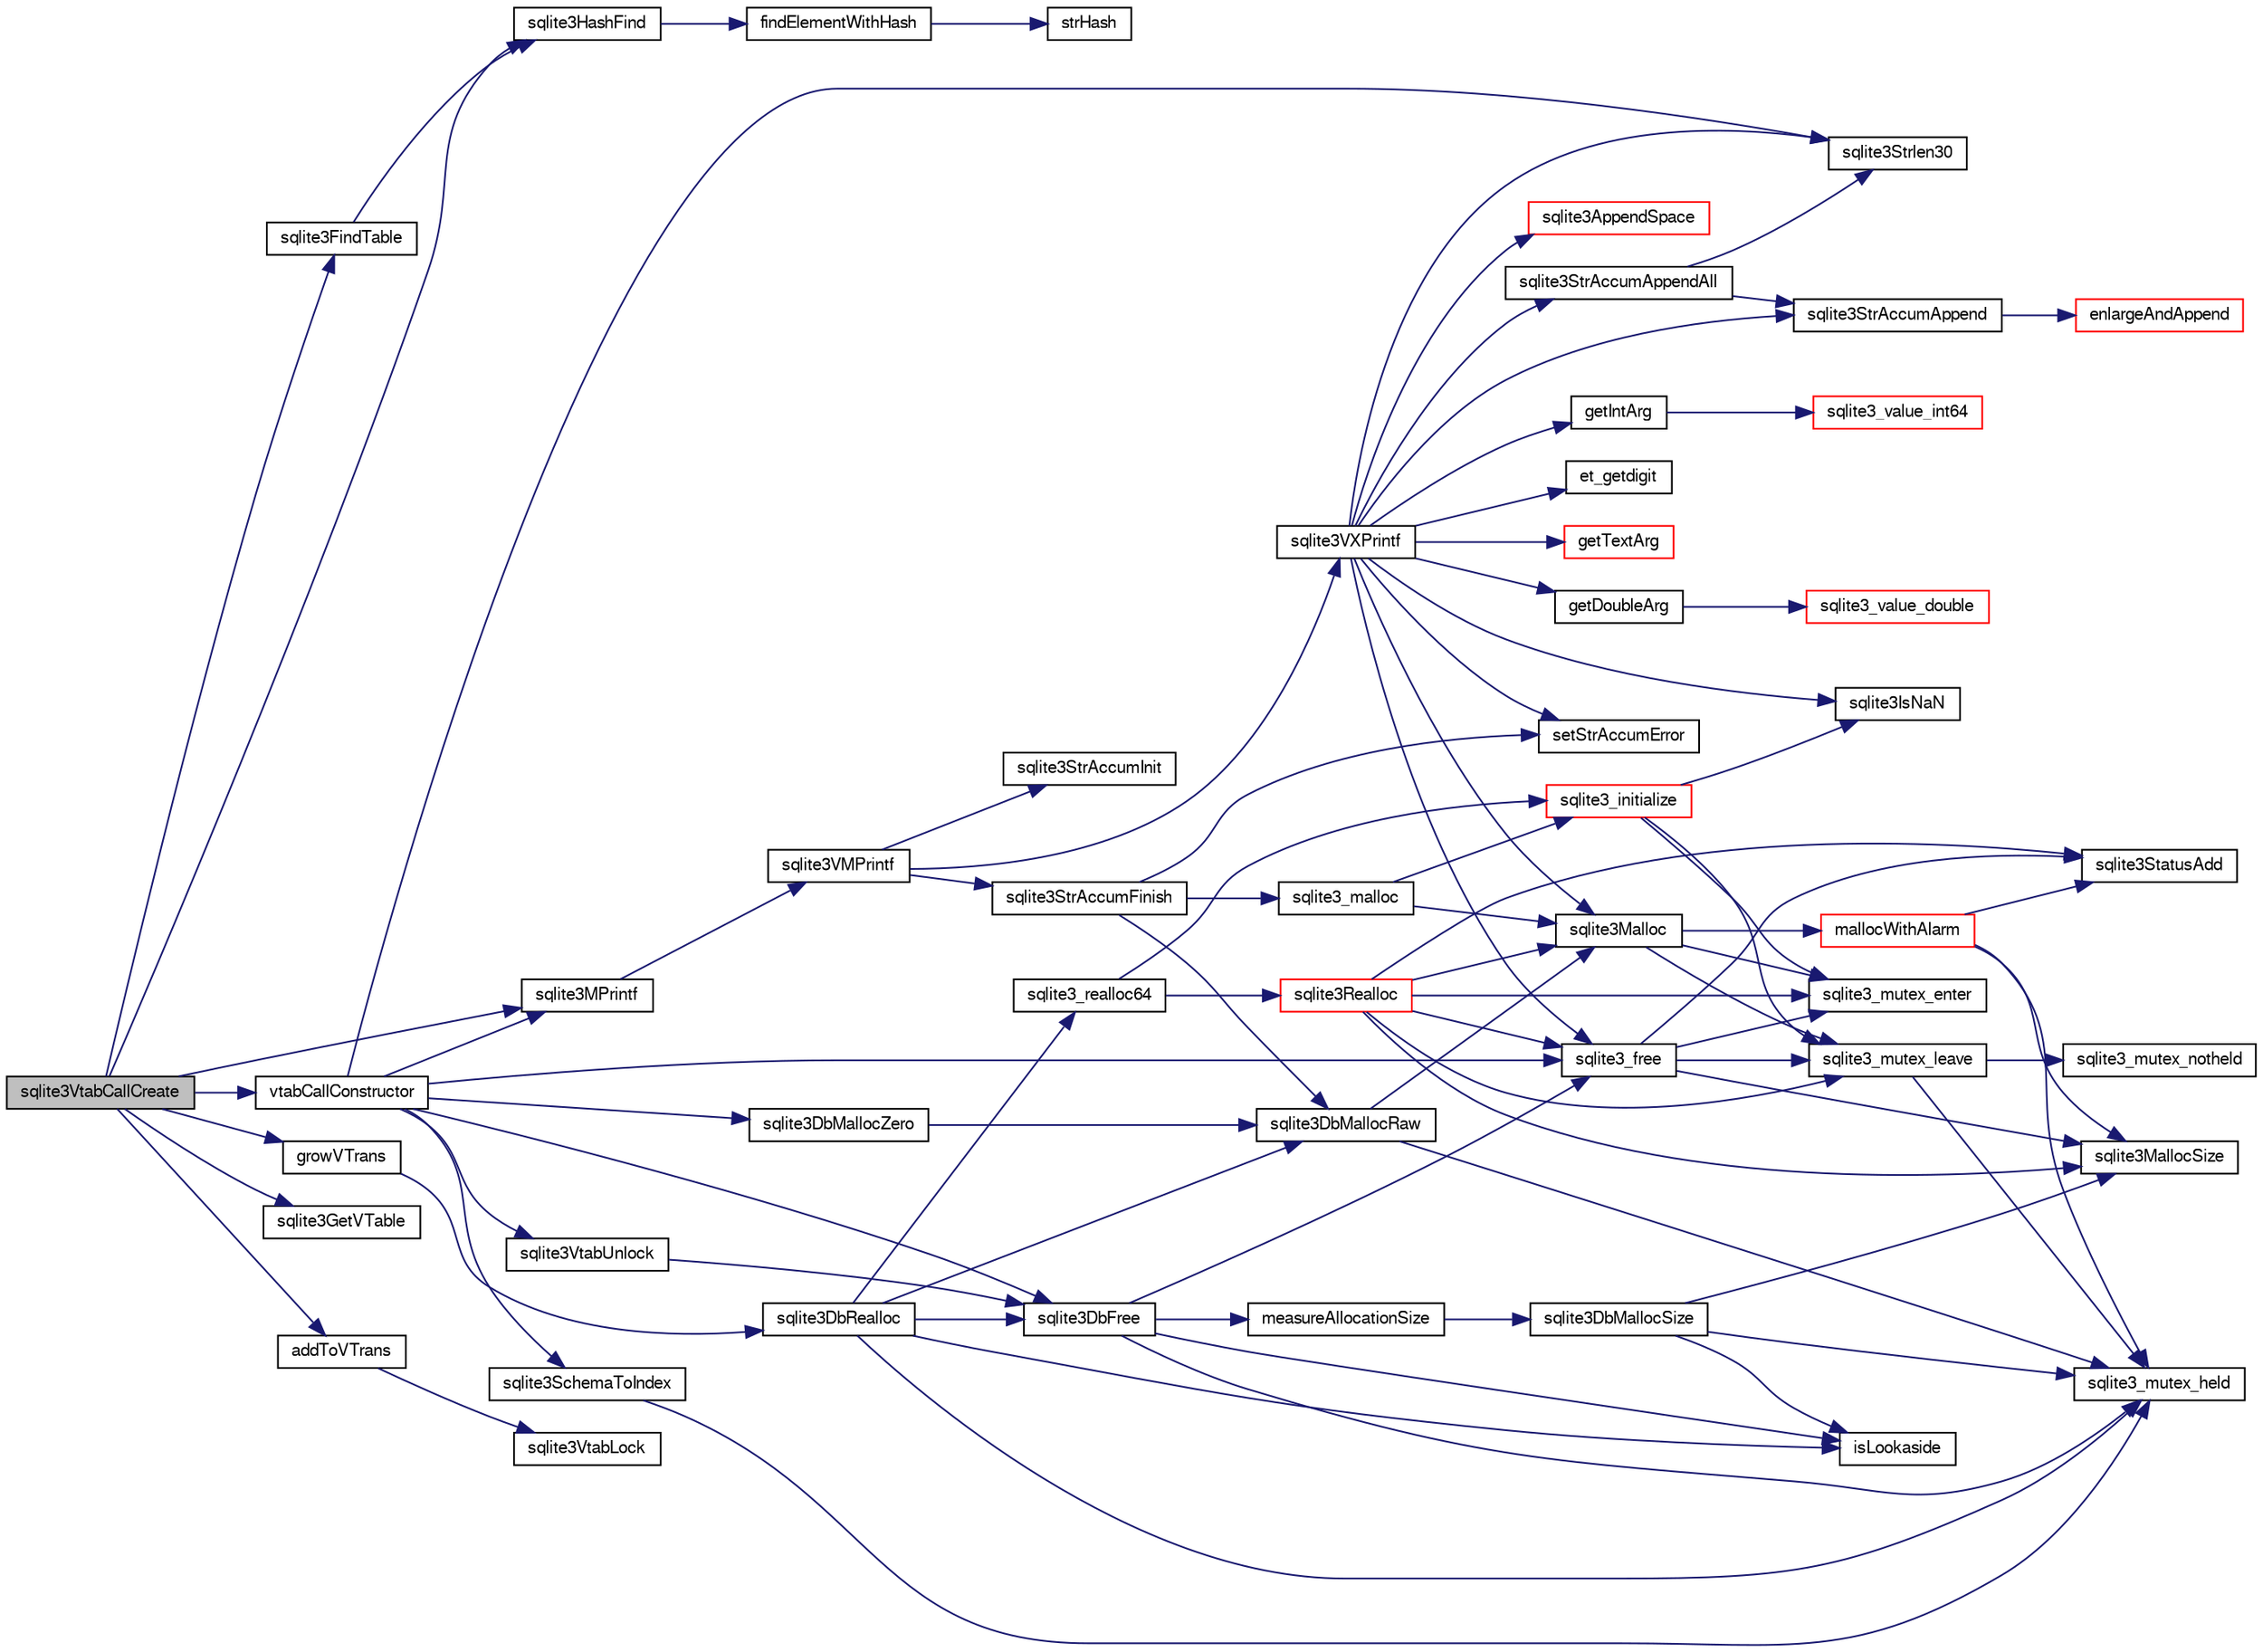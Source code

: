 digraph "sqlite3VtabCallCreate"
{
  edge [fontname="FreeSans",fontsize="10",labelfontname="FreeSans",labelfontsize="10"];
  node [fontname="FreeSans",fontsize="10",shape=record];
  rankdir="LR";
  Node801940 [label="sqlite3VtabCallCreate",height=0.2,width=0.4,color="black", fillcolor="grey75", style="filled", fontcolor="black"];
  Node801940 -> Node801941 [color="midnightblue",fontsize="10",style="solid",fontname="FreeSans"];
  Node801941 [label="sqlite3FindTable",height=0.2,width=0.4,color="black", fillcolor="white", style="filled",URL="$sqlite3_8c.html#afa51dbee6173bf3a8a3df76b07cea789"];
  Node801941 -> Node801942 [color="midnightblue",fontsize="10",style="solid",fontname="FreeSans"];
  Node801942 [label="sqlite3HashFind",height=0.2,width=0.4,color="black", fillcolor="white", style="filled",URL="$sqlite3_8c.html#a8ca124229470a66b4c9c141ded48e2aa"];
  Node801942 -> Node801943 [color="midnightblue",fontsize="10",style="solid",fontname="FreeSans"];
  Node801943 [label="findElementWithHash",height=0.2,width=0.4,color="black", fillcolor="white", style="filled",URL="$sqlite3_8c.html#a75c0f574fa5d51702434c6e980d57d7f"];
  Node801943 -> Node801944 [color="midnightblue",fontsize="10",style="solid",fontname="FreeSans"];
  Node801944 [label="strHash",height=0.2,width=0.4,color="black", fillcolor="white", style="filled",URL="$sqlite3_8c.html#ad7193605dadc27cf291d54e15bdd011d"];
  Node801940 -> Node801942 [color="midnightblue",fontsize="10",style="solid",fontname="FreeSans"];
  Node801940 -> Node801945 [color="midnightblue",fontsize="10",style="solid",fontname="FreeSans"];
  Node801945 [label="sqlite3MPrintf",height=0.2,width=0.4,color="black", fillcolor="white", style="filled",URL="$sqlite3_8c.html#a208ef0df84e9778778804a19af03efea"];
  Node801945 -> Node801946 [color="midnightblue",fontsize="10",style="solid",fontname="FreeSans"];
  Node801946 [label="sqlite3VMPrintf",height=0.2,width=0.4,color="black", fillcolor="white", style="filled",URL="$sqlite3_8c.html#a05535d0982ef06fbc2ee8195ebbae689"];
  Node801946 -> Node801947 [color="midnightblue",fontsize="10",style="solid",fontname="FreeSans"];
  Node801947 [label="sqlite3StrAccumInit",height=0.2,width=0.4,color="black", fillcolor="white", style="filled",URL="$sqlite3_8c.html#aabf95e113b9d54d519cd15a56215f560"];
  Node801946 -> Node801948 [color="midnightblue",fontsize="10",style="solid",fontname="FreeSans"];
  Node801948 [label="sqlite3VXPrintf",height=0.2,width=0.4,color="black", fillcolor="white", style="filled",URL="$sqlite3_8c.html#a63c25806c9bd4a2b76f9a0eb232c6bde"];
  Node801948 -> Node801949 [color="midnightblue",fontsize="10",style="solid",fontname="FreeSans"];
  Node801949 [label="sqlite3StrAccumAppend",height=0.2,width=0.4,color="black", fillcolor="white", style="filled",URL="$sqlite3_8c.html#a56664fa33def33c5a5245b623441d5e0"];
  Node801949 -> Node801950 [color="midnightblue",fontsize="10",style="solid",fontname="FreeSans"];
  Node801950 [label="enlargeAndAppend",height=0.2,width=0.4,color="red", fillcolor="white", style="filled",URL="$sqlite3_8c.html#a25b21e61dc0883d849890eaa8a18088a"];
  Node801948 -> Node802221 [color="midnightblue",fontsize="10",style="solid",fontname="FreeSans"];
  Node802221 [label="getIntArg",height=0.2,width=0.4,color="black", fillcolor="white", style="filled",URL="$sqlite3_8c.html#abff258963dbd9205fb299851a64c67be"];
  Node802221 -> Node802107 [color="midnightblue",fontsize="10",style="solid",fontname="FreeSans"];
  Node802107 [label="sqlite3_value_int64",height=0.2,width=0.4,color="red", fillcolor="white", style="filled",URL="$sqlite3_8c.html#ab38d8627f4750672e72712df0b709e0d"];
  Node801948 -> Node801967 [color="midnightblue",fontsize="10",style="solid",fontname="FreeSans"];
  Node801967 [label="sqlite3Malloc",height=0.2,width=0.4,color="black", fillcolor="white", style="filled",URL="$sqlite3_8c.html#a361a2eaa846b1885f123abe46f5d8b2b"];
  Node801967 -> Node801961 [color="midnightblue",fontsize="10",style="solid",fontname="FreeSans"];
  Node801961 [label="sqlite3_mutex_enter",height=0.2,width=0.4,color="black", fillcolor="white", style="filled",URL="$sqlite3_8c.html#a1c12cde690bd89f104de5cbad12a6bf5"];
  Node801967 -> Node801968 [color="midnightblue",fontsize="10",style="solid",fontname="FreeSans"];
  Node801968 [label="mallocWithAlarm",height=0.2,width=0.4,color="red", fillcolor="white", style="filled",URL="$sqlite3_8c.html#ab070d5cf8e48ec8a6a43cf025d48598b"];
  Node801968 -> Node801955 [color="midnightblue",fontsize="10",style="solid",fontname="FreeSans"];
  Node801955 [label="sqlite3_mutex_held",height=0.2,width=0.4,color="black", fillcolor="white", style="filled",URL="$sqlite3_8c.html#acf77da68932b6bc163c5e68547ecc3e7"];
  Node801968 -> Node801958 [color="midnightblue",fontsize="10",style="solid",fontname="FreeSans"];
  Node801958 [label="sqlite3MallocSize",height=0.2,width=0.4,color="black", fillcolor="white", style="filled",URL="$sqlite3_8c.html#acf5d2a5f35270bafb050bd2def576955"];
  Node801968 -> Node801962 [color="midnightblue",fontsize="10",style="solid",fontname="FreeSans"];
  Node801962 [label="sqlite3StatusAdd",height=0.2,width=0.4,color="black", fillcolor="white", style="filled",URL="$sqlite3_8c.html#afa029f93586aeab4cc85360905dae9cd"];
  Node801967 -> Node801963 [color="midnightblue",fontsize="10",style="solid",fontname="FreeSans"];
  Node801963 [label="sqlite3_mutex_leave",height=0.2,width=0.4,color="black", fillcolor="white", style="filled",URL="$sqlite3_8c.html#a5838d235601dbd3c1fa993555c6bcc93"];
  Node801963 -> Node801955 [color="midnightblue",fontsize="10",style="solid",fontname="FreeSans"];
  Node801963 -> Node801964 [color="midnightblue",fontsize="10",style="solid",fontname="FreeSans"];
  Node801964 [label="sqlite3_mutex_notheld",height=0.2,width=0.4,color="black", fillcolor="white", style="filled",URL="$sqlite3_8c.html#a83967c837c1c000d3b5adcfaa688f5dc"];
  Node801948 -> Node801952 [color="midnightblue",fontsize="10",style="solid",fontname="FreeSans"];
  Node801952 [label="setStrAccumError",height=0.2,width=0.4,color="black", fillcolor="white", style="filled",URL="$sqlite3_8c.html#a3dc479a1fc8ba1ab8edfe51f8a0b102c"];
  Node801948 -> Node802222 [color="midnightblue",fontsize="10",style="solid",fontname="FreeSans"];
  Node802222 [label="getDoubleArg",height=0.2,width=0.4,color="black", fillcolor="white", style="filled",URL="$sqlite3_8c.html#a1cf25120072c85bd261983b24c12c3d9"];
  Node802222 -> Node802111 [color="midnightblue",fontsize="10",style="solid",fontname="FreeSans"];
  Node802111 [label="sqlite3_value_double",height=0.2,width=0.4,color="red", fillcolor="white", style="filled",URL="$sqlite3_8c.html#a3e50c1a2dd484a8b6911c9d163816b88"];
  Node801948 -> Node802116 [color="midnightblue",fontsize="10",style="solid",fontname="FreeSans"];
  Node802116 [label="sqlite3IsNaN",height=0.2,width=0.4,color="black", fillcolor="white", style="filled",URL="$sqlite3_8c.html#aed4d78203877c3486765ccbc7feebb50"];
  Node801948 -> Node802034 [color="midnightblue",fontsize="10",style="solid",fontname="FreeSans"];
  Node802034 [label="sqlite3Strlen30",height=0.2,width=0.4,color="black", fillcolor="white", style="filled",URL="$sqlite3_8c.html#a3dcd80ba41f1a308193dee74857b62a7"];
  Node801948 -> Node802223 [color="midnightblue",fontsize="10",style="solid",fontname="FreeSans"];
  Node802223 [label="et_getdigit",height=0.2,width=0.4,color="black", fillcolor="white", style="filled",URL="$sqlite3_8c.html#a40c5a308749ad07cc2397a53e081bff0"];
  Node801948 -> Node802224 [color="midnightblue",fontsize="10",style="solid",fontname="FreeSans"];
  Node802224 [label="getTextArg",height=0.2,width=0.4,color="red", fillcolor="white", style="filled",URL="$sqlite3_8c.html#afbb41850423ef20071cefaab0431e04d"];
  Node801948 -> Node802225 [color="midnightblue",fontsize="10",style="solid",fontname="FreeSans"];
  Node802225 [label="sqlite3StrAccumAppendAll",height=0.2,width=0.4,color="black", fillcolor="white", style="filled",URL="$sqlite3_8c.html#acaf8f3e4f99a3c3a4a77e9c987547289"];
  Node802225 -> Node801949 [color="midnightblue",fontsize="10",style="solid",fontname="FreeSans"];
  Node802225 -> Node802034 [color="midnightblue",fontsize="10",style="solid",fontname="FreeSans"];
  Node801948 -> Node802226 [color="midnightblue",fontsize="10",style="solid",fontname="FreeSans"];
  Node802226 [label="sqlite3AppendSpace",height=0.2,width=0.4,color="red", fillcolor="white", style="filled",URL="$sqlite3_8c.html#aefd38a5afc0020d4a93855c3ee7c63a8"];
  Node801948 -> Node801960 [color="midnightblue",fontsize="10",style="solid",fontname="FreeSans"];
  Node801960 [label="sqlite3_free",height=0.2,width=0.4,color="black", fillcolor="white", style="filled",URL="$sqlite3_8c.html#a6552349e36a8a691af5487999ab09519"];
  Node801960 -> Node801961 [color="midnightblue",fontsize="10",style="solid",fontname="FreeSans"];
  Node801960 -> Node801962 [color="midnightblue",fontsize="10",style="solid",fontname="FreeSans"];
  Node801960 -> Node801958 [color="midnightblue",fontsize="10",style="solid",fontname="FreeSans"];
  Node801960 -> Node801963 [color="midnightblue",fontsize="10",style="solid",fontname="FreeSans"];
  Node801946 -> Node801998 [color="midnightblue",fontsize="10",style="solid",fontname="FreeSans"];
  Node801998 [label="sqlite3StrAccumFinish",height=0.2,width=0.4,color="black", fillcolor="white", style="filled",URL="$sqlite3_8c.html#adb7f26b10ac1b847db6f000ef4c2e2ba"];
  Node801998 -> Node801966 [color="midnightblue",fontsize="10",style="solid",fontname="FreeSans"];
  Node801966 [label="sqlite3DbMallocRaw",height=0.2,width=0.4,color="black", fillcolor="white", style="filled",URL="$sqlite3_8c.html#abbe8be0cf7175e11ddc3e2218fad924e"];
  Node801966 -> Node801955 [color="midnightblue",fontsize="10",style="solid",fontname="FreeSans"];
  Node801966 -> Node801967 [color="midnightblue",fontsize="10",style="solid",fontname="FreeSans"];
  Node801998 -> Node801999 [color="midnightblue",fontsize="10",style="solid",fontname="FreeSans"];
  Node801999 [label="sqlite3_malloc",height=0.2,width=0.4,color="black", fillcolor="white", style="filled",URL="$sqlite3_8c.html#ac79dba55fc32b6a840cf5a9769bce7cd"];
  Node801999 -> Node801973 [color="midnightblue",fontsize="10",style="solid",fontname="FreeSans"];
  Node801973 [label="sqlite3_initialize",height=0.2,width=0.4,color="red", fillcolor="white", style="filled",URL="$sqlite3_8c.html#ab0c0ee2d5d4cf8b28e9572296a8861df"];
  Node801973 -> Node801961 [color="midnightblue",fontsize="10",style="solid",fontname="FreeSans"];
  Node801973 -> Node801963 [color="midnightblue",fontsize="10",style="solid",fontname="FreeSans"];
  Node801973 -> Node802116 [color="midnightblue",fontsize="10",style="solid",fontname="FreeSans"];
  Node801999 -> Node801967 [color="midnightblue",fontsize="10",style="solid",fontname="FreeSans"];
  Node801998 -> Node801952 [color="midnightblue",fontsize="10",style="solid",fontname="FreeSans"];
  Node801940 -> Node802227 [color="midnightblue",fontsize="10",style="solid",fontname="FreeSans"];
  Node802227 [label="vtabCallConstructor",height=0.2,width=0.4,color="black", fillcolor="white", style="filled",URL="$sqlite3_8c.html#acae1b4d5d02b25f4cac29993dae7f983"];
  Node802227 -> Node801945 [color="midnightblue",fontsize="10",style="solid",fontname="FreeSans"];
  Node802227 -> Node802160 [color="midnightblue",fontsize="10",style="solid",fontname="FreeSans"];
  Node802160 [label="sqlite3DbMallocZero",height=0.2,width=0.4,color="black", fillcolor="white", style="filled",URL="$sqlite3_8c.html#a49cfebac9d6067a03442c92af73f33e4"];
  Node802160 -> Node801966 [color="midnightblue",fontsize="10",style="solid",fontname="FreeSans"];
  Node802227 -> Node801954 [color="midnightblue",fontsize="10",style="solid",fontname="FreeSans"];
  Node801954 [label="sqlite3DbFree",height=0.2,width=0.4,color="black", fillcolor="white", style="filled",URL="$sqlite3_8c.html#ac70ab821a6607b4a1b909582dc37a069"];
  Node801954 -> Node801955 [color="midnightblue",fontsize="10",style="solid",fontname="FreeSans"];
  Node801954 -> Node801956 [color="midnightblue",fontsize="10",style="solid",fontname="FreeSans"];
  Node801956 [label="measureAllocationSize",height=0.2,width=0.4,color="black", fillcolor="white", style="filled",URL="$sqlite3_8c.html#a45731e644a22fdb756e2b6337224217a"];
  Node801956 -> Node801957 [color="midnightblue",fontsize="10",style="solid",fontname="FreeSans"];
  Node801957 [label="sqlite3DbMallocSize",height=0.2,width=0.4,color="black", fillcolor="white", style="filled",URL="$sqlite3_8c.html#aa397e5a8a03495203a0767abf0a71f86"];
  Node801957 -> Node801958 [color="midnightblue",fontsize="10",style="solid",fontname="FreeSans"];
  Node801957 -> Node801955 [color="midnightblue",fontsize="10",style="solid",fontname="FreeSans"];
  Node801957 -> Node801959 [color="midnightblue",fontsize="10",style="solid",fontname="FreeSans"];
  Node801959 [label="isLookaside",height=0.2,width=0.4,color="black", fillcolor="white", style="filled",URL="$sqlite3_8c.html#a770fa05ff9717b75e16f4d968a77b897"];
  Node801954 -> Node801959 [color="midnightblue",fontsize="10",style="solid",fontname="FreeSans"];
  Node801954 -> Node801960 [color="midnightblue",fontsize="10",style="solid",fontname="FreeSans"];
  Node802227 -> Node802228 [color="midnightblue",fontsize="10",style="solid",fontname="FreeSans"];
  Node802228 [label="sqlite3SchemaToIndex",height=0.2,width=0.4,color="black", fillcolor="white", style="filled",URL="$sqlite3_8c.html#ad9ef77a42022f1f8c8ab71b5761f5134"];
  Node802228 -> Node801955 [color="midnightblue",fontsize="10",style="solid",fontname="FreeSans"];
  Node802227 -> Node801960 [color="midnightblue",fontsize="10",style="solid",fontname="FreeSans"];
  Node802227 -> Node802229 [color="midnightblue",fontsize="10",style="solid",fontname="FreeSans"];
  Node802229 [label="sqlite3VtabUnlock",height=0.2,width=0.4,color="black", fillcolor="white", style="filled",URL="$sqlite3_8c.html#a8b3341682c7724d767ebc8288b9063b4"];
  Node802229 -> Node801954 [color="midnightblue",fontsize="10",style="solid",fontname="FreeSans"];
  Node802227 -> Node802034 [color="midnightblue",fontsize="10",style="solid",fontname="FreeSans"];
  Node801940 -> Node802230 [color="midnightblue",fontsize="10",style="solid",fontname="FreeSans"];
  Node802230 [label="sqlite3GetVTable",height=0.2,width=0.4,color="black", fillcolor="white", style="filled",URL="$sqlite3_8c.html#a85465ef27057193295e321f0caf488ed"];
  Node801940 -> Node802231 [color="midnightblue",fontsize="10",style="solid",fontname="FreeSans"];
  Node802231 [label="growVTrans",height=0.2,width=0.4,color="black", fillcolor="white", style="filled",URL="$sqlite3_8c.html#aa5faa1578b20b8eb26ac5a4512b31441"];
  Node802231 -> Node801965 [color="midnightblue",fontsize="10",style="solid",fontname="FreeSans"];
  Node801965 [label="sqlite3DbRealloc",height=0.2,width=0.4,color="black", fillcolor="white", style="filled",URL="$sqlite3_8c.html#ae028f4902a9d29bcaf310ff289ee87dc"];
  Node801965 -> Node801955 [color="midnightblue",fontsize="10",style="solid",fontname="FreeSans"];
  Node801965 -> Node801966 [color="midnightblue",fontsize="10",style="solid",fontname="FreeSans"];
  Node801965 -> Node801959 [color="midnightblue",fontsize="10",style="solid",fontname="FreeSans"];
  Node801965 -> Node801954 [color="midnightblue",fontsize="10",style="solid",fontname="FreeSans"];
  Node801965 -> Node801972 [color="midnightblue",fontsize="10",style="solid",fontname="FreeSans"];
  Node801972 [label="sqlite3_realloc64",height=0.2,width=0.4,color="black", fillcolor="white", style="filled",URL="$sqlite3_8c.html#a3765a714077ee547e811034236dc9ecd"];
  Node801972 -> Node801973 [color="midnightblue",fontsize="10",style="solid",fontname="FreeSans"];
  Node801972 -> Node802149 [color="midnightblue",fontsize="10",style="solid",fontname="FreeSans"];
  Node802149 [label="sqlite3Realloc",height=0.2,width=0.4,color="red", fillcolor="white", style="filled",URL="$sqlite3_8c.html#ad53aefdfc088f622e23ffe838201fe22"];
  Node802149 -> Node801967 [color="midnightblue",fontsize="10",style="solid",fontname="FreeSans"];
  Node802149 -> Node801960 [color="midnightblue",fontsize="10",style="solid",fontname="FreeSans"];
  Node802149 -> Node801958 [color="midnightblue",fontsize="10",style="solid",fontname="FreeSans"];
  Node802149 -> Node801961 [color="midnightblue",fontsize="10",style="solid",fontname="FreeSans"];
  Node802149 -> Node801962 [color="midnightblue",fontsize="10",style="solid",fontname="FreeSans"];
  Node802149 -> Node801963 [color="midnightblue",fontsize="10",style="solid",fontname="FreeSans"];
  Node801940 -> Node802232 [color="midnightblue",fontsize="10",style="solid",fontname="FreeSans"];
  Node802232 [label="addToVTrans",height=0.2,width=0.4,color="black", fillcolor="white", style="filled",URL="$sqlite3_8c.html#a0ce12e9b589480b040c9cd3b513ac134"];
  Node802232 -> Node802233 [color="midnightblue",fontsize="10",style="solid",fontname="FreeSans"];
  Node802233 [label="sqlite3VtabLock",height=0.2,width=0.4,color="black", fillcolor="white", style="filled",URL="$sqlite3_8c.html#aa2b6bcc2ba2b313da4b72e6b0d83dea6"];
}
